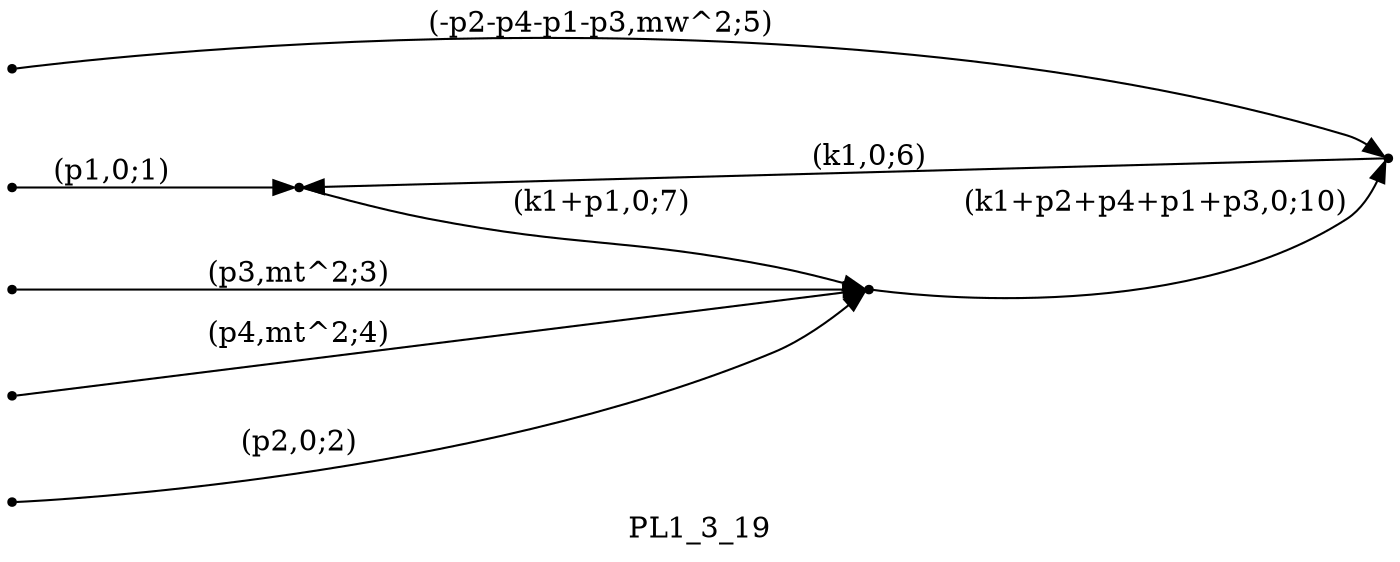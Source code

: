 digraph PL1_3_19 {
  label="PL1_3_19";
  rankdir="LR";
  subgraph edges {
    -1 -> 2 [label="(p1,0;1)"];
    -2 -> 3 [label="(p2,0;2)"];
    -3 -> 3 [label="(p3,mt^2;3)"];
    -4 -> 3 [label="(p4,mt^2;4)"];
    -5 -> 1 [label="(-p2-p4-p1-p3,mw^2;5)"];
    1 -> 2 [label="(k1,0;6)"];
    2 -> 3 [label="(k1+p1,0;7)"];
    3 -> 1 [label="(k1+p2+p4+p1+p3,0;10)"];
  }
  subgraph incoming { rank="source"; -1; -2; -3; -4; -5; }
-5 [shape=point];
-4 [shape=point];
-3 [shape=point];
-2 [shape=point];
-1 [shape=point];
1 [shape=point];
2 [shape=point];
3 [shape=point];
}

